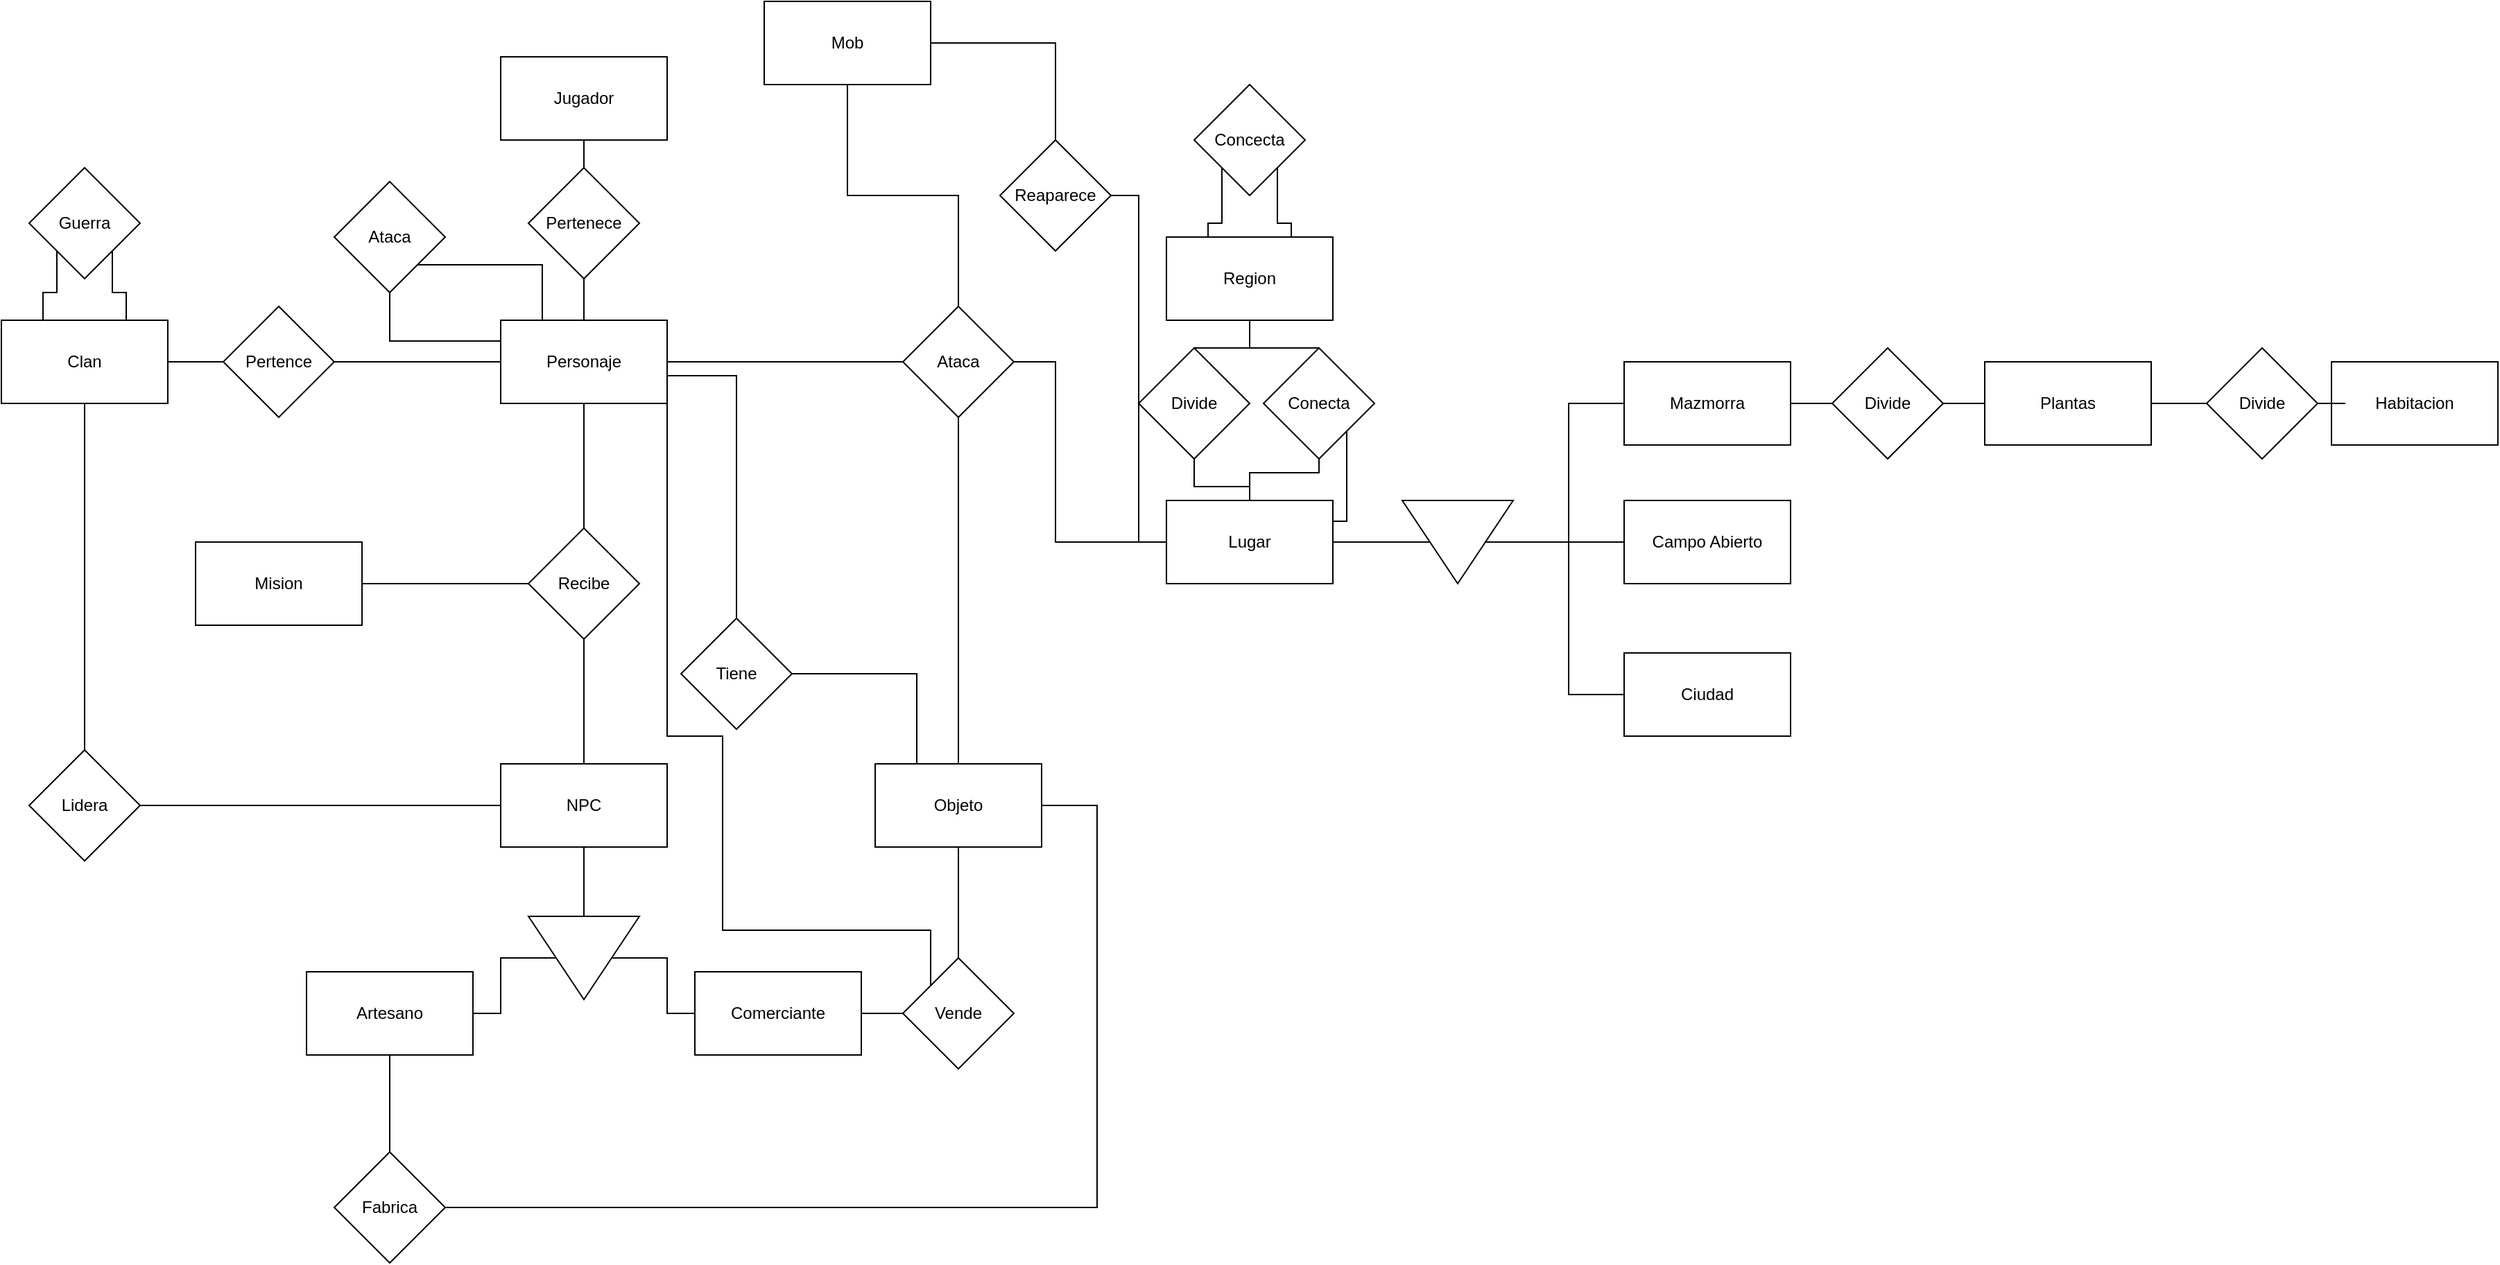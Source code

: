<mxfile version="24.8.6">
  <diagram name="Page-1" id="2BDA2PN0XG_rzIoCS7k5">
    <mxGraphModel dx="1473" dy="1724" grid="1" gridSize="10" guides="1" tooltips="1" connect="1" arrows="1" fold="1" page="1" pageScale="1" pageWidth="827" pageHeight="1169" math="0" shadow="0">
      <root>
        <mxCell id="0" />
        <mxCell id="1" parent="0" />
        <mxCell id="SmLtFhYXOeDF66ngXrKI-17" value="" style="edgeStyle=orthogonalEdgeStyle;rounded=0;orthogonalLoop=1;jettySize=auto;html=1;endArrow=none;endFill=0;" edge="1" parent="1" source="SmLtFhYXOeDF66ngXrKI-1" target="SmLtFhYXOeDF66ngXrKI-16">
          <mxGeometry relative="1" as="geometry" />
        </mxCell>
        <mxCell id="SmLtFhYXOeDF66ngXrKI-1" value="Jugador" style="rounded=0;whiteSpace=wrap;html=1;" vertex="1" parent="1">
          <mxGeometry x="600" y="180" width="120" height="60" as="geometry" />
        </mxCell>
        <mxCell id="SmLtFhYXOeDF66ngXrKI-20" value="" style="edgeStyle=orthogonalEdgeStyle;rounded=0;orthogonalLoop=1;jettySize=auto;html=1;endArrow=none;endFill=0;" edge="1" parent="1" source="SmLtFhYXOeDF66ngXrKI-2" target="SmLtFhYXOeDF66ngXrKI-19">
          <mxGeometry relative="1" as="geometry" />
        </mxCell>
        <mxCell id="SmLtFhYXOeDF66ngXrKI-26" value="" style="edgeStyle=orthogonalEdgeStyle;rounded=0;orthogonalLoop=1;jettySize=auto;html=1;endArrow=none;endFill=0;" edge="1" parent="1" source="SmLtFhYXOeDF66ngXrKI-2" target="SmLtFhYXOeDF66ngXrKI-25">
          <mxGeometry relative="1" as="geometry" />
        </mxCell>
        <mxCell id="SmLtFhYXOeDF66ngXrKI-35" value="" style="edgeStyle=orthogonalEdgeStyle;rounded=0;orthogonalLoop=1;jettySize=auto;html=1;endArrow=none;endFill=0;" edge="1" parent="1" source="SmLtFhYXOeDF66ngXrKI-2" target="SmLtFhYXOeDF66ngXrKI-34">
          <mxGeometry relative="1" as="geometry">
            <Array as="points">
              <mxPoint x="770" y="410" />
            </Array>
          </mxGeometry>
        </mxCell>
        <mxCell id="SmLtFhYXOeDF66ngXrKI-64" value="" style="edgeStyle=orthogonalEdgeStyle;rounded=0;orthogonalLoop=1;jettySize=auto;html=1;endArrow=none;endFill=0;" edge="1" parent="1" source="SmLtFhYXOeDF66ngXrKI-2" target="SmLtFhYXOeDF66ngXrKI-63">
          <mxGeometry relative="1" as="geometry" />
        </mxCell>
        <mxCell id="SmLtFhYXOeDF66ngXrKI-89" style="edgeStyle=orthogonalEdgeStyle;rounded=0;orthogonalLoop=1;jettySize=auto;html=1;exitX=0.75;exitY=1;exitDx=0;exitDy=0;entryX=0;entryY=0;entryDx=0;entryDy=0;endArrow=none;endFill=0;" edge="1" parent="1" source="SmLtFhYXOeDF66ngXrKI-2" target="SmLtFhYXOeDF66ngXrKI-37">
          <mxGeometry relative="1" as="geometry">
            <Array as="points">
              <mxPoint x="720" y="430" />
              <mxPoint x="720" y="670" />
              <mxPoint x="760" y="670" />
              <mxPoint x="760" y="810" />
              <mxPoint x="910" y="810" />
            </Array>
          </mxGeometry>
        </mxCell>
        <mxCell id="SmLtFhYXOeDF66ngXrKI-2" value="Personaje" style="rounded=0;whiteSpace=wrap;html=1;" vertex="1" parent="1">
          <mxGeometry x="600" y="370" width="120" height="60" as="geometry" />
        </mxCell>
        <mxCell id="SmLtFhYXOeDF66ngXrKI-66" style="edgeStyle=orthogonalEdgeStyle;rounded=0;orthogonalLoop=1;jettySize=auto;html=1;entryX=0.5;entryY=1;entryDx=0;entryDy=0;endArrow=none;endFill=0;" edge="1" parent="1" source="SmLtFhYXOeDF66ngXrKI-3" target="SmLtFhYXOeDF66ngXrKI-63">
          <mxGeometry relative="1" as="geometry" />
        </mxCell>
        <mxCell id="SmLtFhYXOeDF66ngXrKI-3" value="Objeto" style="rounded=0;whiteSpace=wrap;html=1;" vertex="1" parent="1">
          <mxGeometry x="870" y="690" width="120" height="60" as="geometry" />
        </mxCell>
        <mxCell id="SmLtFhYXOeDF66ngXrKI-61" value="" style="edgeStyle=orthogonalEdgeStyle;rounded=0;orthogonalLoop=1;jettySize=auto;html=1;endArrow=none;endFill=0;" edge="1" parent="1" source="SmLtFhYXOeDF66ngXrKI-4" target="SmLtFhYXOeDF66ngXrKI-60">
          <mxGeometry relative="1" as="geometry" />
        </mxCell>
        <mxCell id="SmLtFhYXOeDF66ngXrKI-4" value="Mob" style="rounded=0;whiteSpace=wrap;html=1;" vertex="1" parent="1">
          <mxGeometry x="790" y="140" width="120" height="60" as="geometry" />
        </mxCell>
        <mxCell id="SmLtFhYXOeDF66ngXrKI-5" value="Mision" style="rounded=0;whiteSpace=wrap;html=1;" vertex="1" parent="1">
          <mxGeometry x="380" y="530" width="120" height="60" as="geometry" />
        </mxCell>
        <mxCell id="SmLtFhYXOeDF66ngXrKI-58" value="" style="edgeStyle=orthogonalEdgeStyle;rounded=0;orthogonalLoop=1;jettySize=auto;html=1;endArrow=none;endFill=0;" edge="1" parent="1" source="SmLtFhYXOeDF66ngXrKI-6" target="SmLtFhYXOeDF66ngXrKI-57">
          <mxGeometry relative="1" as="geometry" />
        </mxCell>
        <mxCell id="SmLtFhYXOeDF66ngXrKI-81" style="edgeStyle=orthogonalEdgeStyle;rounded=0;orthogonalLoop=1;jettySize=auto;html=1;entryX=0.5;entryY=0;entryDx=0;entryDy=0;endArrow=none;endFill=0;" edge="1" parent="1" source="SmLtFhYXOeDF66ngXrKI-6" target="SmLtFhYXOeDF66ngXrKI-79">
          <mxGeometry relative="1" as="geometry" />
        </mxCell>
        <mxCell id="SmLtFhYXOeDF66ngXrKI-6" value="Region" style="rounded=0;whiteSpace=wrap;html=1;" vertex="1" parent="1">
          <mxGeometry x="1080" y="310" width="120" height="60" as="geometry" />
        </mxCell>
        <mxCell id="SmLtFhYXOeDF66ngXrKI-44" style="edgeStyle=orthogonalEdgeStyle;rounded=0;orthogonalLoop=1;jettySize=auto;html=1;entryX=0.5;entryY=1;entryDx=0;entryDy=0;endArrow=none;endFill=0;" edge="1" parent="1" source="SmLtFhYXOeDF66ngXrKI-7" target="SmLtFhYXOeDF66ngXrKI-43">
          <mxGeometry relative="1" as="geometry" />
        </mxCell>
        <mxCell id="SmLtFhYXOeDF66ngXrKI-67" style="edgeStyle=orthogonalEdgeStyle;rounded=0;orthogonalLoop=1;jettySize=auto;html=1;entryX=1;entryY=0.5;entryDx=0;entryDy=0;endArrow=none;endFill=0;" edge="1" parent="1" source="SmLtFhYXOeDF66ngXrKI-7" target="SmLtFhYXOeDF66ngXrKI-63">
          <mxGeometry relative="1" as="geometry">
            <Array as="points">
              <mxPoint x="1000" y="530" />
              <mxPoint x="1000" y="400" />
            </Array>
          </mxGeometry>
        </mxCell>
        <mxCell id="SmLtFhYXOeDF66ngXrKI-7" value="Lugar" style="rounded=0;whiteSpace=wrap;html=1;" vertex="1" parent="1">
          <mxGeometry x="1080" y="500" width="120" height="60" as="geometry" />
        </mxCell>
        <mxCell id="SmLtFhYXOeDF66ngXrKI-23" value="" style="edgeStyle=orthogonalEdgeStyle;rounded=0;orthogonalLoop=1;jettySize=auto;html=1;endArrow=none;endFill=0;" edge="1" parent="1" source="SmLtFhYXOeDF66ngXrKI-8" target="SmLtFhYXOeDF66ngXrKI-22">
          <mxGeometry relative="1" as="geometry" />
        </mxCell>
        <mxCell id="SmLtFhYXOeDF66ngXrKI-27" style="edgeStyle=orthogonalEdgeStyle;rounded=0;orthogonalLoop=1;jettySize=auto;html=1;entryX=0.5;entryY=1;entryDx=0;entryDy=0;endArrow=none;endFill=0;" edge="1" parent="1" source="SmLtFhYXOeDF66ngXrKI-8" target="SmLtFhYXOeDF66ngXrKI-25">
          <mxGeometry relative="1" as="geometry" />
        </mxCell>
        <mxCell id="SmLtFhYXOeDF66ngXrKI-30" style="edgeStyle=orthogonalEdgeStyle;rounded=0;orthogonalLoop=1;jettySize=auto;html=1;entryX=0;entryY=0.5;entryDx=0;entryDy=0;endArrow=none;endFill=0;" edge="1" parent="1" source="SmLtFhYXOeDF66ngXrKI-8" target="SmLtFhYXOeDF66ngXrKI-29">
          <mxGeometry relative="1" as="geometry" />
        </mxCell>
        <mxCell id="SmLtFhYXOeDF66ngXrKI-8" value="NPC" style="rounded=0;whiteSpace=wrap;html=1;" vertex="1" parent="1">
          <mxGeometry x="600" y="690" width="120" height="60" as="geometry" />
        </mxCell>
        <mxCell id="SmLtFhYXOeDF66ngXrKI-91" style="edgeStyle=orthogonalEdgeStyle;rounded=0;orthogonalLoop=1;jettySize=auto;html=1;exitX=0.75;exitY=0;exitDx=0;exitDy=0;entryX=1;entryY=1;entryDx=0;entryDy=0;endArrow=none;endFill=0;" edge="1" parent="1" source="SmLtFhYXOeDF66ngXrKI-9" target="SmLtFhYXOeDF66ngXrKI-90">
          <mxGeometry relative="1" as="geometry" />
        </mxCell>
        <mxCell id="SmLtFhYXOeDF66ngXrKI-92" style="edgeStyle=orthogonalEdgeStyle;rounded=0;orthogonalLoop=1;jettySize=auto;html=1;exitX=0.25;exitY=0;exitDx=0;exitDy=0;entryX=0;entryY=1;entryDx=0;entryDy=0;endArrow=none;endFill=0;" edge="1" parent="1" source="SmLtFhYXOeDF66ngXrKI-9" target="SmLtFhYXOeDF66ngXrKI-90">
          <mxGeometry relative="1" as="geometry" />
        </mxCell>
        <mxCell id="SmLtFhYXOeDF66ngXrKI-9" value="Clan" style="rounded=0;whiteSpace=wrap;html=1;" vertex="1" parent="1">
          <mxGeometry x="240" y="370" width="120" height="60" as="geometry" />
        </mxCell>
        <mxCell id="SmLtFhYXOeDF66ngXrKI-10" value="Ciudad" style="rounded=0;whiteSpace=wrap;html=1;" vertex="1" parent="1">
          <mxGeometry x="1410" y="610" width="120" height="60" as="geometry" />
        </mxCell>
        <mxCell id="SmLtFhYXOeDF66ngXrKI-11" value="Campo Abierto" style="rounded=0;whiteSpace=wrap;html=1;" vertex="1" parent="1">
          <mxGeometry x="1410" y="500" width="120" height="60" as="geometry" />
        </mxCell>
        <mxCell id="SmLtFhYXOeDF66ngXrKI-51" value="" style="edgeStyle=orthogonalEdgeStyle;rounded=0;orthogonalLoop=1;jettySize=auto;html=1;endArrow=none;endFill=0;" edge="1" parent="1" source="SmLtFhYXOeDF66ngXrKI-12" target="SmLtFhYXOeDF66ngXrKI-50">
          <mxGeometry relative="1" as="geometry" />
        </mxCell>
        <mxCell id="SmLtFhYXOeDF66ngXrKI-12" value="Mazmorra" style="rounded=0;whiteSpace=wrap;html=1;" vertex="1" parent="1">
          <mxGeometry x="1410" y="400" width="120" height="60" as="geometry" />
        </mxCell>
        <mxCell id="SmLtFhYXOeDF66ngXrKI-41" value="" style="edgeStyle=orthogonalEdgeStyle;rounded=0;orthogonalLoop=1;jettySize=auto;html=1;endArrow=none;endFill=0;" edge="1" parent="1" source="SmLtFhYXOeDF66ngXrKI-13" target="SmLtFhYXOeDF66ngXrKI-40">
          <mxGeometry relative="1" as="geometry" />
        </mxCell>
        <mxCell id="SmLtFhYXOeDF66ngXrKI-13" value="Artesano" style="rounded=0;whiteSpace=wrap;html=1;" vertex="1" parent="1">
          <mxGeometry x="460" y="840" width="120" height="60" as="geometry" />
        </mxCell>
        <mxCell id="SmLtFhYXOeDF66ngXrKI-38" value="" style="edgeStyle=orthogonalEdgeStyle;rounded=0;orthogonalLoop=1;jettySize=auto;html=1;endArrow=none;endFill=0;" edge="1" parent="1" source="SmLtFhYXOeDF66ngXrKI-14" target="SmLtFhYXOeDF66ngXrKI-37">
          <mxGeometry relative="1" as="geometry" />
        </mxCell>
        <mxCell id="SmLtFhYXOeDF66ngXrKI-14" value="Comerciante" style="rounded=0;whiteSpace=wrap;html=1;" vertex="1" parent="1">
          <mxGeometry x="740" y="840" width="120" height="60" as="geometry" />
        </mxCell>
        <mxCell id="SmLtFhYXOeDF66ngXrKI-18" value="" style="edgeStyle=orthogonalEdgeStyle;rounded=0;orthogonalLoop=1;jettySize=auto;html=1;endArrow=none;endFill=0;" edge="1" parent="1" source="SmLtFhYXOeDF66ngXrKI-16" target="SmLtFhYXOeDF66ngXrKI-2">
          <mxGeometry relative="1" as="geometry" />
        </mxCell>
        <mxCell id="SmLtFhYXOeDF66ngXrKI-16" value="Pertenece" style="rhombus;whiteSpace=wrap;html=1;rounded=0;" vertex="1" parent="1">
          <mxGeometry x="620" y="260" width="80" height="80" as="geometry" />
        </mxCell>
        <mxCell id="SmLtFhYXOeDF66ngXrKI-21" style="edgeStyle=orthogonalEdgeStyle;rounded=0;orthogonalLoop=1;jettySize=auto;html=1;endArrow=none;endFill=0;" edge="1" parent="1" source="SmLtFhYXOeDF66ngXrKI-19" target="SmLtFhYXOeDF66ngXrKI-9">
          <mxGeometry relative="1" as="geometry" />
        </mxCell>
        <mxCell id="SmLtFhYXOeDF66ngXrKI-19" value="Pertence" style="rhombus;whiteSpace=wrap;html=1;rounded=0;" vertex="1" parent="1">
          <mxGeometry x="400" y="360" width="80" height="80" as="geometry" />
        </mxCell>
        <mxCell id="SmLtFhYXOeDF66ngXrKI-24" style="edgeStyle=orthogonalEdgeStyle;rounded=0;orthogonalLoop=1;jettySize=auto;html=1;entryX=0.5;entryY=1;entryDx=0;entryDy=0;endArrow=none;endFill=0;" edge="1" parent="1" source="SmLtFhYXOeDF66ngXrKI-22" target="SmLtFhYXOeDF66ngXrKI-9">
          <mxGeometry relative="1" as="geometry" />
        </mxCell>
        <mxCell id="SmLtFhYXOeDF66ngXrKI-22" value="Lidera" style="rhombus;whiteSpace=wrap;html=1;rounded=0;" vertex="1" parent="1">
          <mxGeometry x="260" y="680" width="80" height="80" as="geometry" />
        </mxCell>
        <mxCell id="SmLtFhYXOeDF66ngXrKI-28" style="edgeStyle=orthogonalEdgeStyle;rounded=0;orthogonalLoop=1;jettySize=auto;html=1;entryX=1;entryY=0.5;entryDx=0;entryDy=0;endArrow=none;endFill=0;" edge="1" parent="1" source="SmLtFhYXOeDF66ngXrKI-25" target="SmLtFhYXOeDF66ngXrKI-5">
          <mxGeometry relative="1" as="geometry" />
        </mxCell>
        <mxCell id="SmLtFhYXOeDF66ngXrKI-25" value="Recibe" style="rhombus;whiteSpace=wrap;html=1;rounded=0;" vertex="1" parent="1">
          <mxGeometry x="620" y="520" width="80" height="80" as="geometry" />
        </mxCell>
        <mxCell id="SmLtFhYXOeDF66ngXrKI-31" style="edgeStyle=orthogonalEdgeStyle;rounded=0;orthogonalLoop=1;jettySize=auto;html=1;endArrow=none;endFill=0;" edge="1" parent="1" source="SmLtFhYXOeDF66ngXrKI-29" target="SmLtFhYXOeDF66ngXrKI-14">
          <mxGeometry relative="1" as="geometry" />
        </mxCell>
        <mxCell id="SmLtFhYXOeDF66ngXrKI-32" style="edgeStyle=orthogonalEdgeStyle;rounded=0;orthogonalLoop=1;jettySize=auto;html=1;entryX=1;entryY=0.5;entryDx=0;entryDy=0;endArrow=none;endFill=0;" edge="1" parent="1" source="SmLtFhYXOeDF66ngXrKI-29" target="SmLtFhYXOeDF66ngXrKI-13">
          <mxGeometry relative="1" as="geometry" />
        </mxCell>
        <mxCell id="SmLtFhYXOeDF66ngXrKI-29" value="" style="triangle;whiteSpace=wrap;html=1;rotation=90;" vertex="1" parent="1">
          <mxGeometry x="630" y="790" width="60" height="80" as="geometry" />
        </mxCell>
        <mxCell id="SmLtFhYXOeDF66ngXrKI-36" style="edgeStyle=orthogonalEdgeStyle;rounded=0;orthogonalLoop=1;jettySize=auto;html=1;entryX=0.5;entryY=0;entryDx=0;entryDy=0;endArrow=none;endFill=0;" edge="1" parent="1" source="SmLtFhYXOeDF66ngXrKI-34" target="SmLtFhYXOeDF66ngXrKI-3">
          <mxGeometry relative="1" as="geometry">
            <Array as="points">
              <mxPoint x="900" y="625" />
              <mxPoint x="900" y="690" />
            </Array>
          </mxGeometry>
        </mxCell>
        <mxCell id="SmLtFhYXOeDF66ngXrKI-34" value="Tiene" style="rhombus;whiteSpace=wrap;html=1;rounded=0;" vertex="1" parent="1">
          <mxGeometry x="730" y="585" width="80" height="80" as="geometry" />
        </mxCell>
        <mxCell id="SmLtFhYXOeDF66ngXrKI-39" style="edgeStyle=orthogonalEdgeStyle;rounded=0;orthogonalLoop=1;jettySize=auto;html=1;entryX=0.5;entryY=1;entryDx=0;entryDy=0;endArrow=none;endFill=0;" edge="1" parent="1" source="SmLtFhYXOeDF66ngXrKI-37" target="SmLtFhYXOeDF66ngXrKI-3">
          <mxGeometry relative="1" as="geometry" />
        </mxCell>
        <mxCell id="SmLtFhYXOeDF66ngXrKI-37" value="Vende" style="rhombus;whiteSpace=wrap;html=1;rounded=0;" vertex="1" parent="1">
          <mxGeometry x="890" y="830" width="80" height="80" as="geometry" />
        </mxCell>
        <mxCell id="SmLtFhYXOeDF66ngXrKI-42" style="edgeStyle=orthogonalEdgeStyle;rounded=0;orthogonalLoop=1;jettySize=auto;html=1;entryX=1;entryY=0.5;entryDx=0;entryDy=0;endArrow=none;endFill=0;" edge="1" parent="1" source="SmLtFhYXOeDF66ngXrKI-40" target="SmLtFhYXOeDF66ngXrKI-3">
          <mxGeometry relative="1" as="geometry">
            <Array as="points">
              <mxPoint x="1030" y="1010" />
              <mxPoint x="1030" y="720" />
            </Array>
          </mxGeometry>
        </mxCell>
        <mxCell id="SmLtFhYXOeDF66ngXrKI-40" value="Fabrica" style="rhombus;whiteSpace=wrap;html=1;rounded=0;" vertex="1" parent="1">
          <mxGeometry x="480" y="970" width="80" height="80" as="geometry" />
        </mxCell>
        <mxCell id="SmLtFhYXOeDF66ngXrKI-45" style="edgeStyle=orthogonalEdgeStyle;rounded=0;orthogonalLoop=1;jettySize=auto;html=1;entryX=0;entryY=0.5;entryDx=0;entryDy=0;endArrow=none;endFill=0;" edge="1" parent="1" source="SmLtFhYXOeDF66ngXrKI-43" target="SmLtFhYXOeDF66ngXrKI-11">
          <mxGeometry relative="1" as="geometry" />
        </mxCell>
        <mxCell id="SmLtFhYXOeDF66ngXrKI-46" style="edgeStyle=orthogonalEdgeStyle;rounded=0;orthogonalLoop=1;jettySize=auto;html=1;entryX=0;entryY=0.5;entryDx=0;entryDy=0;endArrow=none;endFill=0;" edge="1" parent="1" source="SmLtFhYXOeDF66ngXrKI-43" target="SmLtFhYXOeDF66ngXrKI-12">
          <mxGeometry relative="1" as="geometry" />
        </mxCell>
        <mxCell id="SmLtFhYXOeDF66ngXrKI-47" style="edgeStyle=orthogonalEdgeStyle;rounded=0;orthogonalLoop=1;jettySize=auto;html=1;entryX=0;entryY=0.5;entryDx=0;entryDy=0;endArrow=none;endFill=0;" edge="1" parent="1" source="SmLtFhYXOeDF66ngXrKI-43" target="SmLtFhYXOeDF66ngXrKI-10">
          <mxGeometry relative="1" as="geometry" />
        </mxCell>
        <mxCell id="SmLtFhYXOeDF66ngXrKI-43" value="" style="triangle;whiteSpace=wrap;html=1;rotation=90;" vertex="1" parent="1">
          <mxGeometry x="1260" y="490" width="60" height="80" as="geometry" />
        </mxCell>
        <mxCell id="SmLtFhYXOeDF66ngXrKI-55" value="" style="edgeStyle=orthogonalEdgeStyle;rounded=0;orthogonalLoop=1;jettySize=auto;html=1;endArrow=none;endFill=0;" edge="1" parent="1" source="SmLtFhYXOeDF66ngXrKI-48" target="SmLtFhYXOeDF66ngXrKI-54">
          <mxGeometry relative="1" as="geometry" />
        </mxCell>
        <mxCell id="SmLtFhYXOeDF66ngXrKI-48" value="Plantas" style="rounded=0;whiteSpace=wrap;html=1;" vertex="1" parent="1">
          <mxGeometry x="1670" y="400" width="120" height="60" as="geometry" />
        </mxCell>
        <mxCell id="SmLtFhYXOeDF66ngXrKI-49" value="Habitacion" style="rounded=0;whiteSpace=wrap;html=1;" vertex="1" parent="1">
          <mxGeometry x="1920" y="400" width="120" height="60" as="geometry" />
        </mxCell>
        <mxCell id="SmLtFhYXOeDF66ngXrKI-52" style="edgeStyle=orthogonalEdgeStyle;rounded=0;orthogonalLoop=1;jettySize=auto;html=1;entryX=0;entryY=0.5;entryDx=0;entryDy=0;endArrow=none;endFill=0;" edge="1" parent="1" source="SmLtFhYXOeDF66ngXrKI-50" target="SmLtFhYXOeDF66ngXrKI-48">
          <mxGeometry relative="1" as="geometry" />
        </mxCell>
        <mxCell id="SmLtFhYXOeDF66ngXrKI-50" value="Divide" style="rhombus;whiteSpace=wrap;html=1;rounded=0;" vertex="1" parent="1">
          <mxGeometry x="1560" y="390" width="80" height="80" as="geometry" />
        </mxCell>
        <mxCell id="SmLtFhYXOeDF66ngXrKI-56" style="edgeStyle=orthogonalEdgeStyle;rounded=0;orthogonalLoop=1;jettySize=auto;html=1;entryX=0;entryY=0.5;entryDx=0;entryDy=0;endArrow=none;endFill=0;" edge="1" parent="1" source="SmLtFhYXOeDF66ngXrKI-54" target="SmLtFhYXOeDF66ngXrKI-49">
          <mxGeometry relative="1" as="geometry" />
        </mxCell>
        <mxCell id="SmLtFhYXOeDF66ngXrKI-54" value="Divide" style="rhombus;whiteSpace=wrap;html=1;rounded=0;" vertex="1" parent="1">
          <mxGeometry x="1830" y="390" width="80" height="80" as="geometry" />
        </mxCell>
        <mxCell id="SmLtFhYXOeDF66ngXrKI-59" value="" style="edgeStyle=orthogonalEdgeStyle;rounded=0;orthogonalLoop=1;jettySize=auto;html=1;endArrow=none;endFill=0;" edge="1" parent="1" source="SmLtFhYXOeDF66ngXrKI-57" target="SmLtFhYXOeDF66ngXrKI-7">
          <mxGeometry relative="1" as="geometry" />
        </mxCell>
        <mxCell id="SmLtFhYXOeDF66ngXrKI-57" value="Divide" style="rhombus;whiteSpace=wrap;html=1;rounded=0;" vertex="1" parent="1">
          <mxGeometry x="1060" y="390" width="80" height="80" as="geometry" />
        </mxCell>
        <mxCell id="SmLtFhYXOeDF66ngXrKI-62" style="edgeStyle=orthogonalEdgeStyle;rounded=0;orthogonalLoop=1;jettySize=auto;html=1;entryX=0;entryY=0.5;entryDx=0;entryDy=0;endArrow=none;endFill=0;" edge="1" parent="1" source="SmLtFhYXOeDF66ngXrKI-60" target="SmLtFhYXOeDF66ngXrKI-7">
          <mxGeometry relative="1" as="geometry" />
        </mxCell>
        <mxCell id="SmLtFhYXOeDF66ngXrKI-60" value="Reaparece" style="rhombus;whiteSpace=wrap;html=1;rounded=0;" vertex="1" parent="1">
          <mxGeometry x="960" y="240" width="80" height="80" as="geometry" />
        </mxCell>
        <mxCell id="SmLtFhYXOeDF66ngXrKI-65" style="edgeStyle=orthogonalEdgeStyle;rounded=0;orthogonalLoop=1;jettySize=auto;html=1;entryX=0.5;entryY=1;entryDx=0;entryDy=0;endArrow=none;endFill=0;" edge="1" parent="1" source="SmLtFhYXOeDF66ngXrKI-63" target="SmLtFhYXOeDF66ngXrKI-4">
          <mxGeometry relative="1" as="geometry" />
        </mxCell>
        <mxCell id="SmLtFhYXOeDF66ngXrKI-63" value="Ataca" style="rhombus;whiteSpace=wrap;html=1;rounded=0;" vertex="1" parent="1">
          <mxGeometry x="890" y="360" width="80" height="80" as="geometry" />
        </mxCell>
        <mxCell id="SmLtFhYXOeDF66ngXrKI-73" style="edgeStyle=orthogonalEdgeStyle;rounded=0;orthogonalLoop=1;jettySize=auto;html=1;exitX=0;exitY=1;exitDx=0;exitDy=0;entryX=0.25;entryY=0;entryDx=0;entryDy=0;endArrow=none;endFill=0;" edge="1" parent="1" source="SmLtFhYXOeDF66ngXrKI-69" target="SmLtFhYXOeDF66ngXrKI-6">
          <mxGeometry relative="1" as="geometry" />
        </mxCell>
        <mxCell id="SmLtFhYXOeDF66ngXrKI-74" style="edgeStyle=orthogonalEdgeStyle;rounded=0;orthogonalLoop=1;jettySize=auto;html=1;exitX=1;exitY=1;exitDx=0;exitDy=0;entryX=0.75;entryY=0;entryDx=0;entryDy=0;endArrow=none;endFill=0;" edge="1" parent="1" source="SmLtFhYXOeDF66ngXrKI-69" target="SmLtFhYXOeDF66ngXrKI-6">
          <mxGeometry relative="1" as="geometry" />
        </mxCell>
        <mxCell id="SmLtFhYXOeDF66ngXrKI-69" value="Concecta" style="rhombus;whiteSpace=wrap;html=1;rounded=0;" vertex="1" parent="1">
          <mxGeometry x="1100" y="200" width="80" height="80" as="geometry" />
        </mxCell>
        <mxCell id="SmLtFhYXOeDF66ngXrKI-82" style="edgeStyle=orthogonalEdgeStyle;rounded=0;orthogonalLoop=1;jettySize=auto;html=1;entryX=0.5;entryY=0;entryDx=0;entryDy=0;endArrow=none;endFill=0;" edge="1" parent="1" source="SmLtFhYXOeDF66ngXrKI-79" target="SmLtFhYXOeDF66ngXrKI-7">
          <mxGeometry relative="1" as="geometry">
            <Array as="points">
              <mxPoint x="1190" y="480" />
              <mxPoint x="1140" y="480" />
            </Array>
          </mxGeometry>
        </mxCell>
        <mxCell id="SmLtFhYXOeDF66ngXrKI-84" style="edgeStyle=orthogonalEdgeStyle;rounded=0;orthogonalLoop=1;jettySize=auto;html=1;exitX=1;exitY=1;exitDx=0;exitDy=0;entryX=1;entryY=0.25;entryDx=0;entryDy=0;endArrow=none;endFill=0;" edge="1" parent="1" source="SmLtFhYXOeDF66ngXrKI-79" target="SmLtFhYXOeDF66ngXrKI-7">
          <mxGeometry relative="1" as="geometry">
            <Array as="points">
              <mxPoint x="1210" y="515" />
            </Array>
          </mxGeometry>
        </mxCell>
        <mxCell id="SmLtFhYXOeDF66ngXrKI-79" value="Conecta" style="rhombus;whiteSpace=wrap;html=1;" vertex="1" parent="1">
          <mxGeometry x="1150" y="390" width="80" height="80" as="geometry" />
        </mxCell>
        <mxCell id="SmLtFhYXOeDF66ngXrKI-86" style="edgeStyle=orthogonalEdgeStyle;rounded=0;orthogonalLoop=1;jettySize=auto;html=1;exitX=1;exitY=0.5;exitDx=0;exitDy=0;entryX=0.25;entryY=0;entryDx=0;entryDy=0;endArrow=none;endFill=0;" edge="1" parent="1" source="SmLtFhYXOeDF66ngXrKI-85" target="SmLtFhYXOeDF66ngXrKI-2">
          <mxGeometry relative="1" as="geometry">
            <Array as="points">
              <mxPoint x="540" y="330" />
              <mxPoint x="630" y="330" />
            </Array>
          </mxGeometry>
        </mxCell>
        <mxCell id="SmLtFhYXOeDF66ngXrKI-87" style="edgeStyle=orthogonalEdgeStyle;rounded=0;orthogonalLoop=1;jettySize=auto;html=1;exitX=0.5;exitY=1;exitDx=0;exitDy=0;entryX=0;entryY=0.25;entryDx=0;entryDy=0;endArrow=none;endFill=0;" edge="1" parent="1" source="SmLtFhYXOeDF66ngXrKI-85" target="SmLtFhYXOeDF66ngXrKI-2">
          <mxGeometry relative="1" as="geometry" />
        </mxCell>
        <mxCell id="SmLtFhYXOeDF66ngXrKI-85" value="Ataca" style="rhombus;whiteSpace=wrap;html=1;" vertex="1" parent="1">
          <mxGeometry x="480" y="270" width="80" height="80" as="geometry" />
        </mxCell>
        <mxCell id="SmLtFhYXOeDF66ngXrKI-90" value="Guerra" style="rhombus;whiteSpace=wrap;html=1;" vertex="1" parent="1">
          <mxGeometry x="260" y="260" width="80" height="80" as="geometry" />
        </mxCell>
      </root>
    </mxGraphModel>
  </diagram>
</mxfile>
